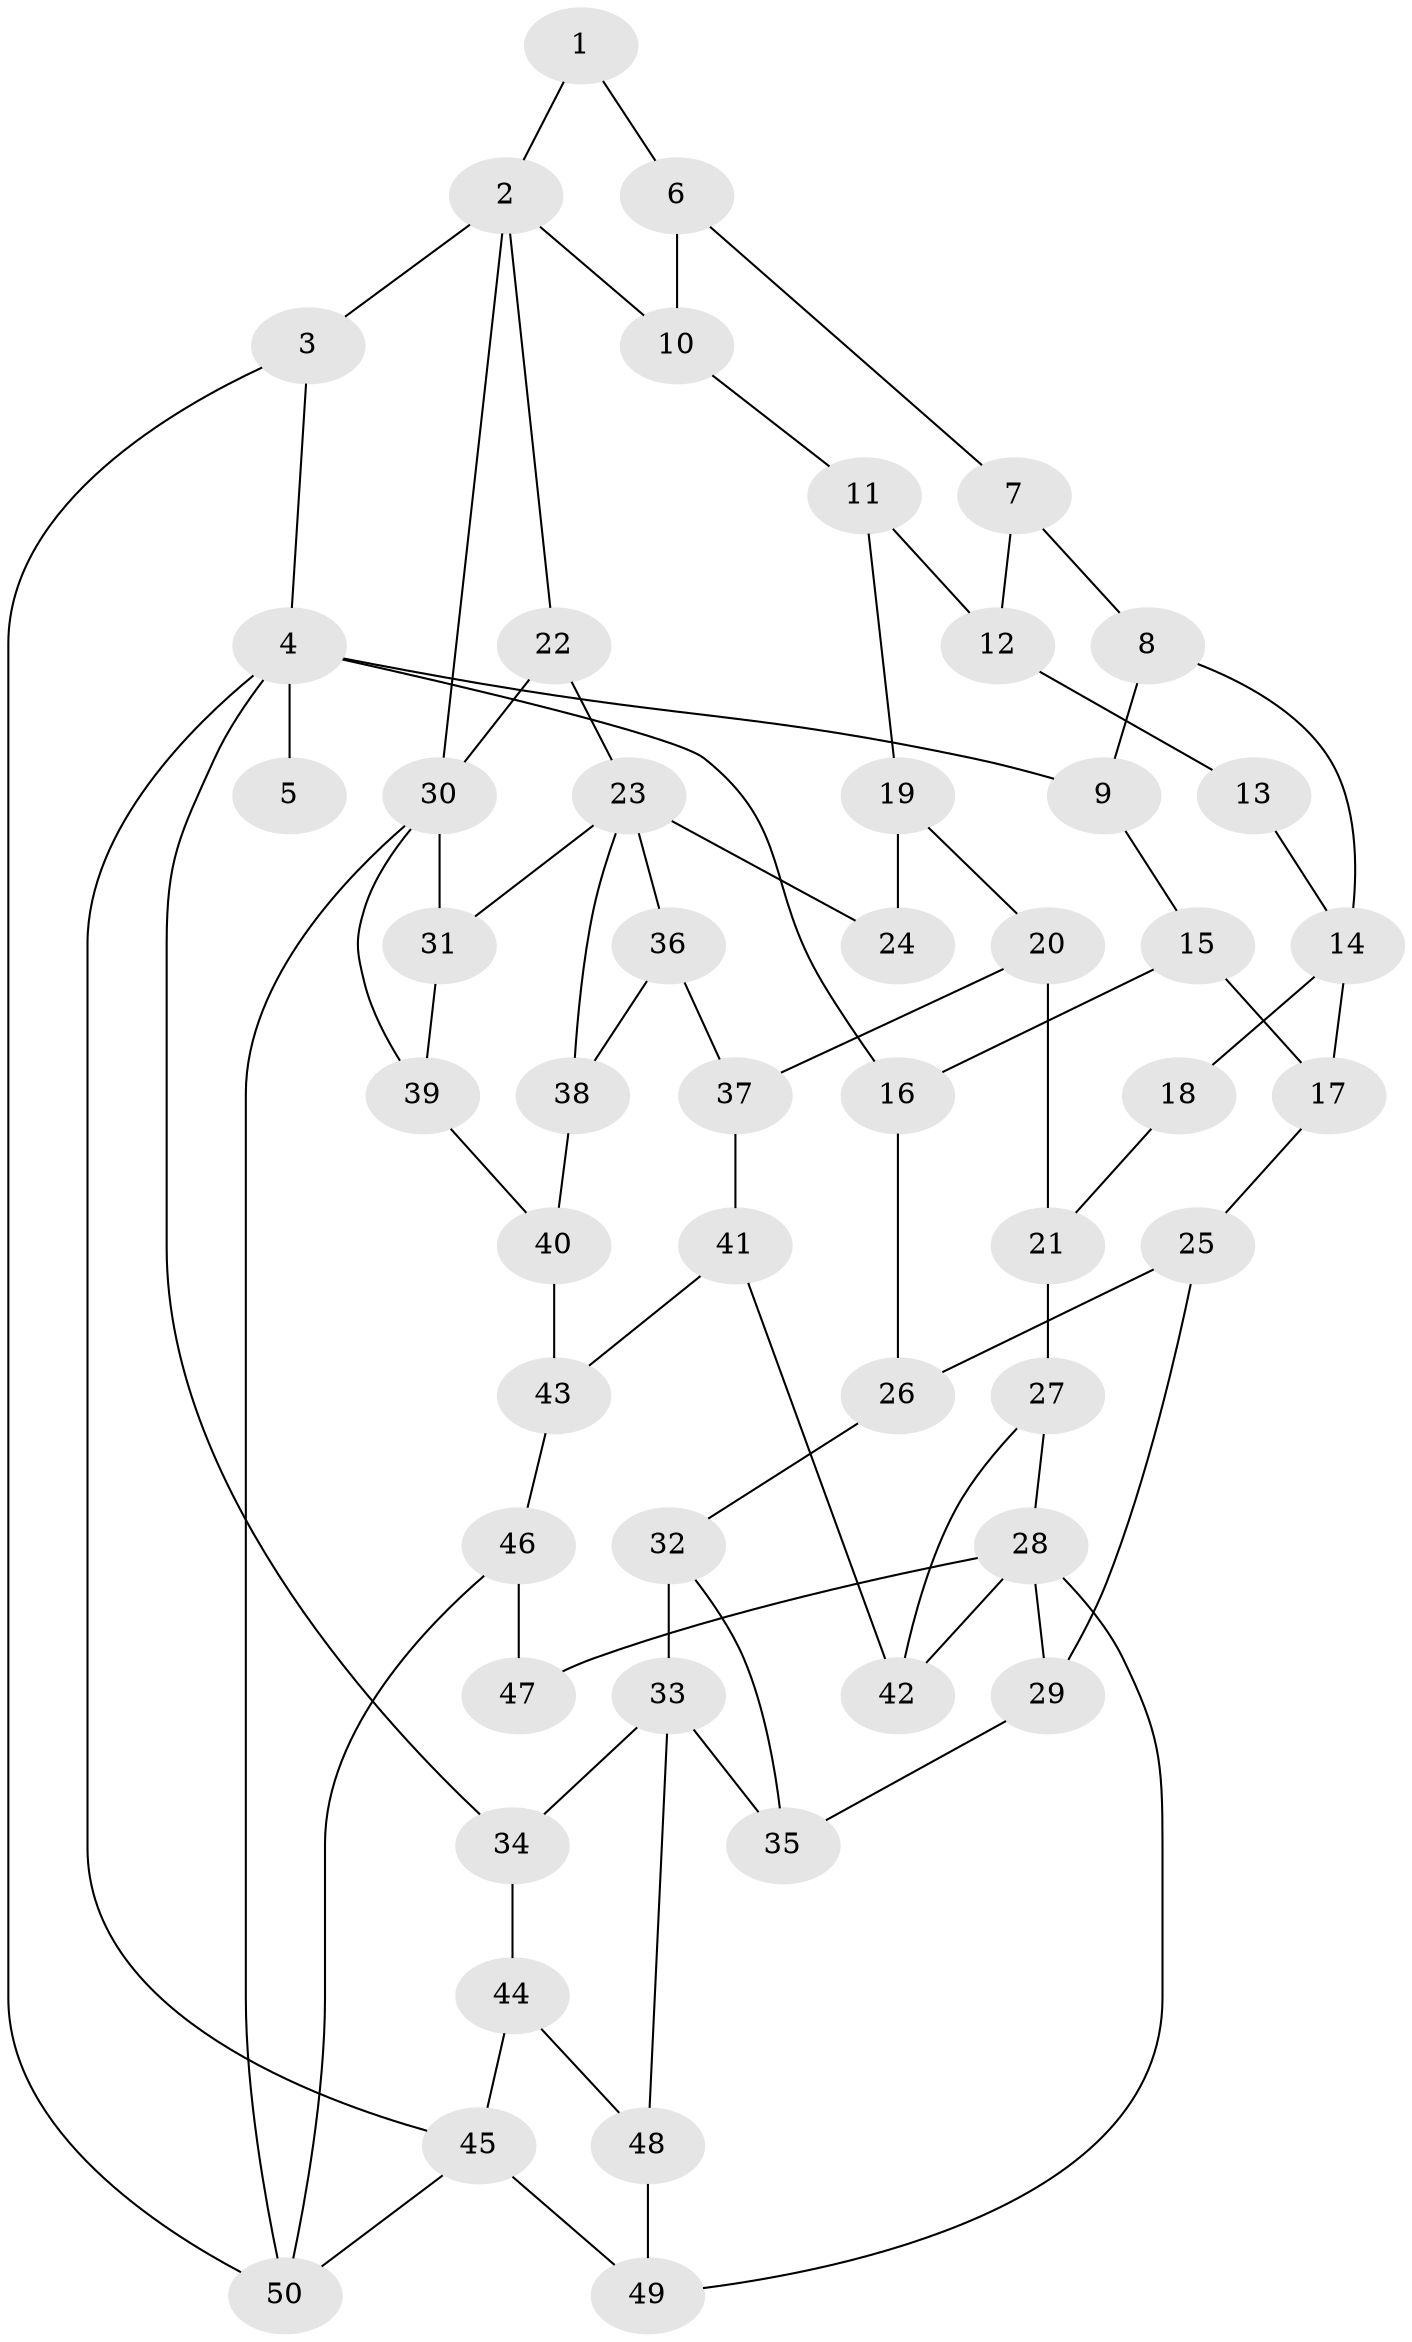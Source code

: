 // original degree distribution, {3: 0.02857142857142857, 5: 0.5142857142857142, 6: 0.21428571428571427, 4: 0.24285714285714285}
// Generated by graph-tools (version 1.1) at 2025/54/03/04/25 22:54:08]
// undirected, 50 vertices, 79 edges
graph export_dot {
  node [color=gray90,style=filled];
  1;
  2;
  3;
  4;
  5;
  6;
  7;
  8;
  9;
  10;
  11;
  12;
  13;
  14;
  15;
  16;
  17;
  18;
  19;
  20;
  21;
  22;
  23;
  24;
  25;
  26;
  27;
  28;
  29;
  30;
  31;
  32;
  33;
  34;
  35;
  36;
  37;
  38;
  39;
  40;
  41;
  42;
  43;
  44;
  45;
  46;
  47;
  48;
  49;
  50;
  1 -- 2 [weight=1.0];
  1 -- 6 [weight=1.0];
  2 -- 3 [weight=2.0];
  2 -- 10 [weight=1.0];
  2 -- 22 [weight=1.0];
  2 -- 30 [weight=1.0];
  3 -- 4 [weight=1.0];
  3 -- 50 [weight=1.0];
  4 -- 5 [weight=2.0];
  4 -- 9 [weight=1.0];
  4 -- 16 [weight=1.0];
  4 -- 34 [weight=1.0];
  4 -- 45 [weight=1.0];
  6 -- 7 [weight=1.0];
  6 -- 10 [weight=1.0];
  7 -- 8 [weight=1.0];
  7 -- 12 [weight=1.0];
  8 -- 9 [weight=1.0];
  8 -- 14 [weight=1.0];
  9 -- 15 [weight=1.0];
  10 -- 11 [weight=1.0];
  11 -- 12 [weight=1.0];
  11 -- 19 [weight=1.0];
  12 -- 13 [weight=1.0];
  13 -- 14 [weight=2.0];
  14 -- 17 [weight=1.0];
  14 -- 18 [weight=2.0];
  15 -- 16 [weight=1.0];
  15 -- 17 [weight=1.0];
  16 -- 26 [weight=1.0];
  17 -- 25 [weight=1.0];
  18 -- 21 [weight=1.0];
  19 -- 20 [weight=1.0];
  19 -- 24 [weight=1.0];
  20 -- 21 [weight=1.0];
  20 -- 37 [weight=1.0];
  21 -- 27 [weight=1.0];
  22 -- 23 [weight=1.0];
  22 -- 30 [weight=1.0];
  23 -- 24 [weight=2.0];
  23 -- 31 [weight=1.0];
  23 -- 36 [weight=1.0];
  23 -- 38 [weight=1.0];
  25 -- 26 [weight=1.0];
  25 -- 29 [weight=1.0];
  26 -- 32 [weight=1.0];
  27 -- 28 [weight=1.0];
  27 -- 42 [weight=1.0];
  28 -- 29 [weight=1.0];
  28 -- 42 [weight=1.0];
  28 -- 47 [weight=2.0];
  28 -- 49 [weight=1.0];
  29 -- 35 [weight=1.0];
  30 -- 31 [weight=1.0];
  30 -- 39 [weight=1.0];
  30 -- 50 [weight=1.0];
  31 -- 39 [weight=1.0];
  32 -- 33 [weight=1.0];
  32 -- 35 [weight=1.0];
  33 -- 34 [weight=1.0];
  33 -- 35 [weight=1.0];
  33 -- 48 [weight=1.0];
  34 -- 44 [weight=1.0];
  36 -- 37 [weight=1.0];
  36 -- 38 [weight=1.0];
  37 -- 41 [weight=1.0];
  38 -- 40 [weight=1.0];
  39 -- 40 [weight=1.0];
  40 -- 43 [weight=1.0];
  41 -- 42 [weight=1.0];
  41 -- 43 [weight=1.0];
  43 -- 46 [weight=1.0];
  44 -- 45 [weight=1.0];
  44 -- 48 [weight=1.0];
  45 -- 49 [weight=1.0];
  45 -- 50 [weight=1.0];
  46 -- 47 [weight=1.0];
  46 -- 50 [weight=1.0];
  48 -- 49 [weight=1.0];
}
